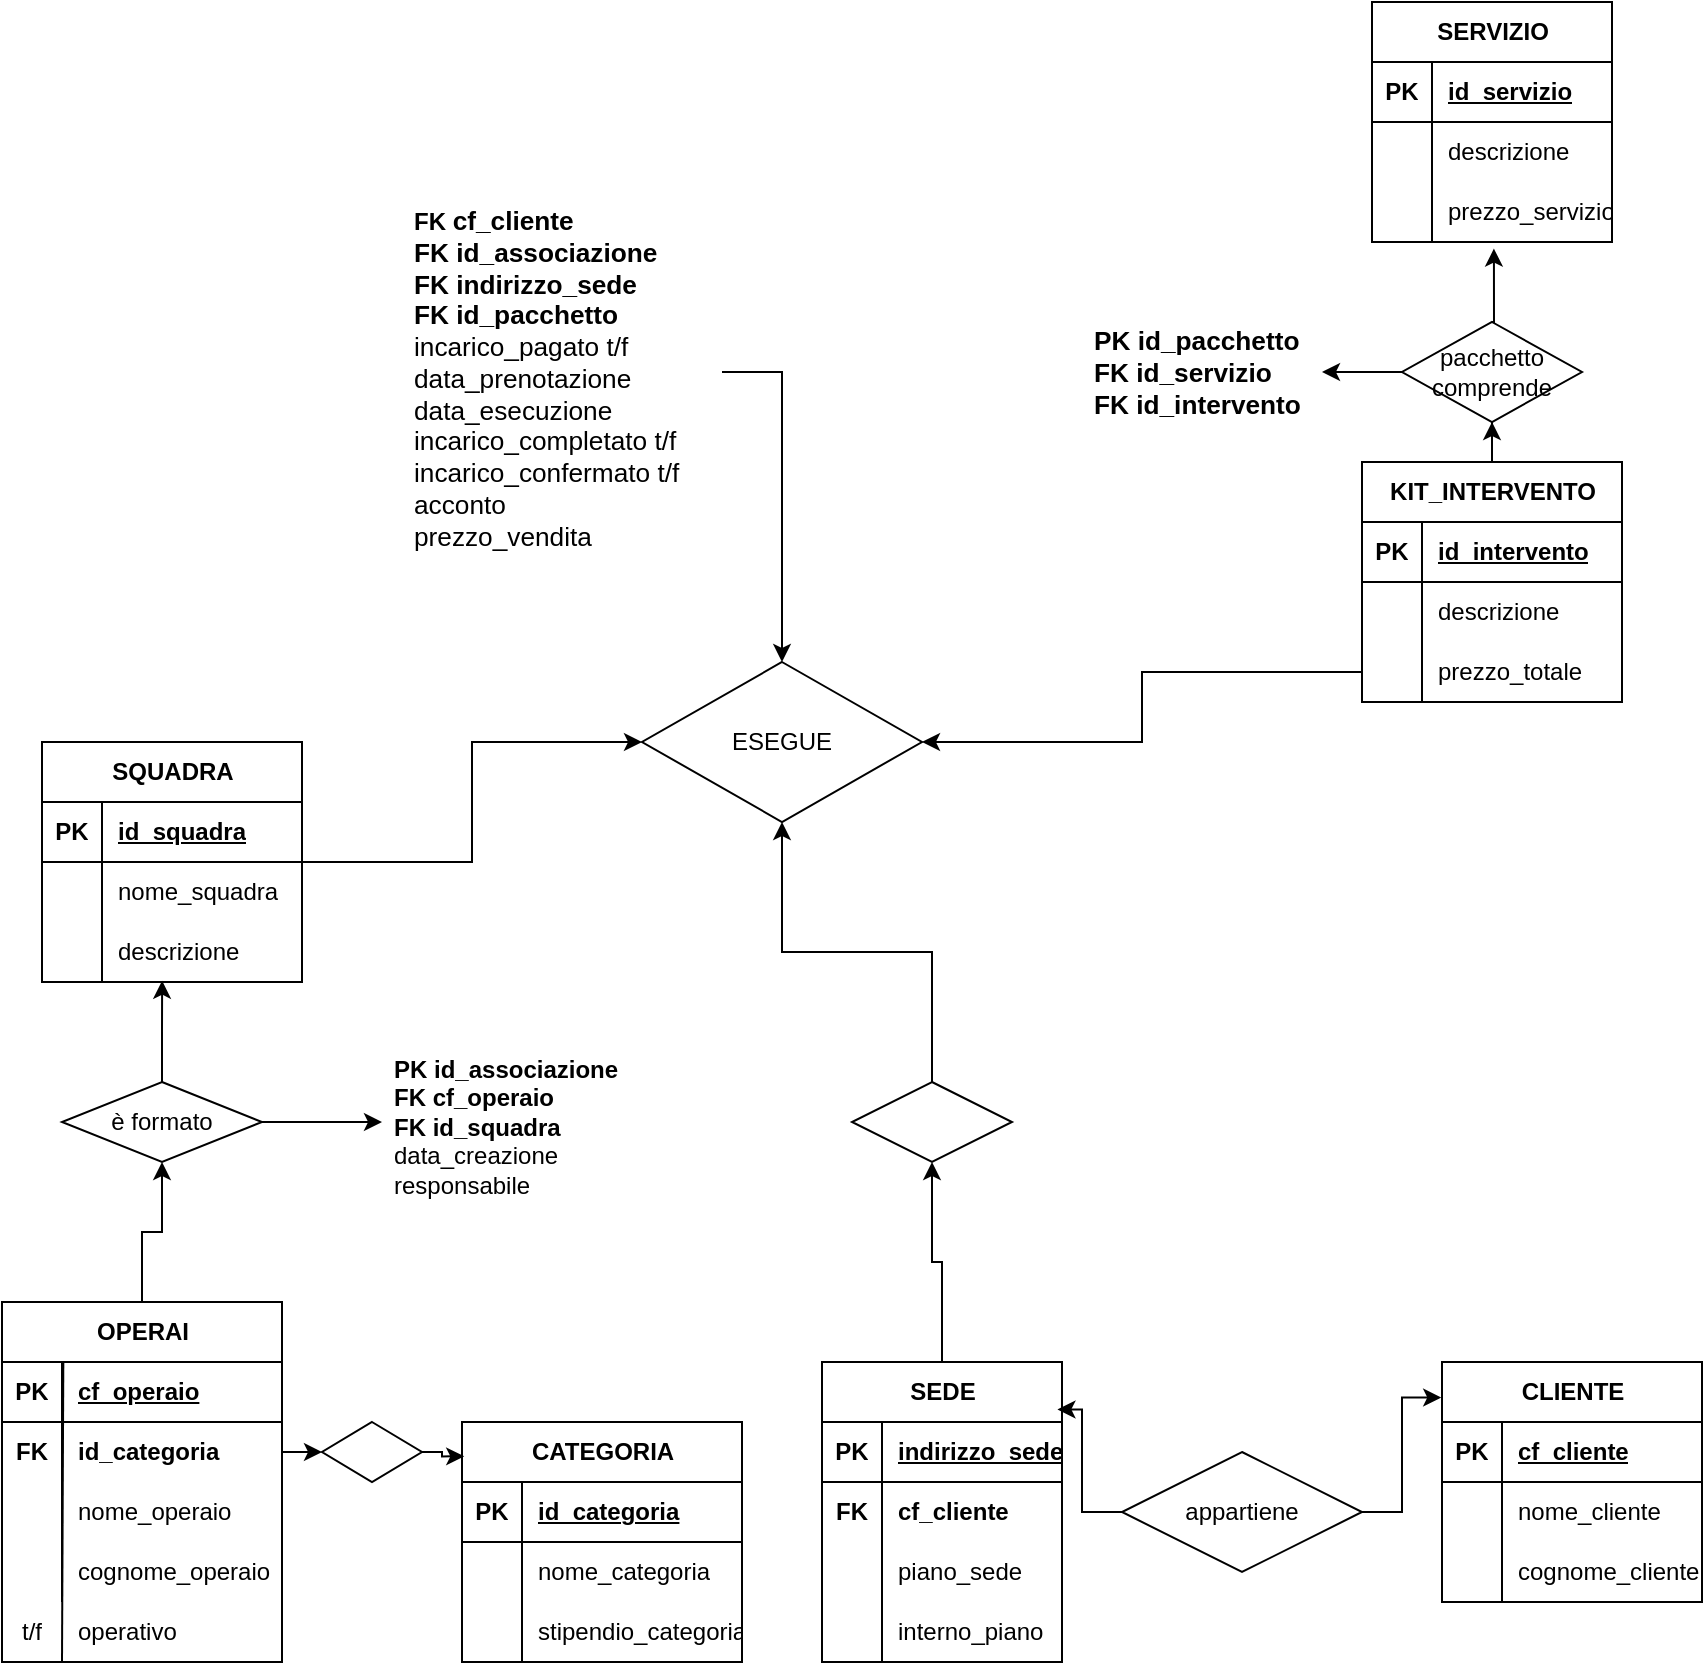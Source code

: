 <mxfile version="24.7.17">
  <diagram id="R2lEEEUBdFMjLlhIrx00" name="Page-1">
    <mxGraphModel dx="1909" dy="1013" grid="1" gridSize="10" guides="1" tooltips="1" connect="1" arrows="1" fold="1" page="1" pageScale="1" pageWidth="850" pageHeight="1100" math="0" shadow="0" extFonts="Permanent Marker^https://fonts.googleapis.com/css?family=Permanent+Marker">
      <root>
        <mxCell id="0" />
        <mxCell id="1" parent="0" />
        <mxCell id="HSCV51NgK37i2rHd7zWw-8" value="CLIENTE" style="shape=table;startSize=30;container=1;collapsible=1;childLayout=tableLayout;fixedRows=1;rowLines=0;fontStyle=1;align=center;resizeLast=1;html=1;" vertex="1" parent="1">
          <mxGeometry x="720" y="830" width="130" height="120" as="geometry" />
        </mxCell>
        <mxCell id="HSCV51NgK37i2rHd7zWw-9" value="" style="shape=tableRow;horizontal=0;startSize=0;swimlaneHead=0;swimlaneBody=0;fillColor=none;collapsible=0;dropTarget=0;points=[[0,0.5],[1,0.5]];portConstraint=eastwest;top=0;left=0;right=0;bottom=1;" vertex="1" parent="HSCV51NgK37i2rHd7zWw-8">
          <mxGeometry y="30" width="130" height="30" as="geometry" />
        </mxCell>
        <mxCell id="HSCV51NgK37i2rHd7zWw-10" value="PK" style="shape=partialRectangle;connectable=0;fillColor=none;top=0;left=0;bottom=0;right=0;fontStyle=1;overflow=hidden;whiteSpace=wrap;html=1;" vertex="1" parent="HSCV51NgK37i2rHd7zWw-9">
          <mxGeometry width="30" height="30" as="geometry">
            <mxRectangle width="30" height="30" as="alternateBounds" />
          </mxGeometry>
        </mxCell>
        <mxCell id="HSCV51NgK37i2rHd7zWw-11" value="cf_cliente" style="shape=partialRectangle;connectable=0;fillColor=none;top=0;left=0;bottom=0;right=0;align=left;spacingLeft=6;fontStyle=5;overflow=hidden;whiteSpace=wrap;html=1;" vertex="1" parent="HSCV51NgK37i2rHd7zWw-9">
          <mxGeometry x="30" width="100" height="30" as="geometry">
            <mxRectangle width="100" height="30" as="alternateBounds" />
          </mxGeometry>
        </mxCell>
        <mxCell id="HSCV51NgK37i2rHd7zWw-12" value="" style="shape=tableRow;horizontal=0;startSize=0;swimlaneHead=0;swimlaneBody=0;fillColor=none;collapsible=0;dropTarget=0;points=[[0,0.5],[1,0.5]];portConstraint=eastwest;top=0;left=0;right=0;bottom=0;" vertex="1" parent="HSCV51NgK37i2rHd7zWw-8">
          <mxGeometry y="60" width="130" height="30" as="geometry" />
        </mxCell>
        <mxCell id="HSCV51NgK37i2rHd7zWw-13" value="" style="shape=partialRectangle;connectable=0;fillColor=none;top=0;left=0;bottom=0;right=0;editable=1;overflow=hidden;whiteSpace=wrap;html=1;" vertex="1" parent="HSCV51NgK37i2rHd7zWw-12">
          <mxGeometry width="30" height="30" as="geometry">
            <mxRectangle width="30" height="30" as="alternateBounds" />
          </mxGeometry>
        </mxCell>
        <mxCell id="HSCV51NgK37i2rHd7zWw-14" value="nome_cliente" style="shape=partialRectangle;connectable=0;fillColor=none;top=0;left=0;bottom=0;right=0;align=left;spacingLeft=6;overflow=hidden;whiteSpace=wrap;html=1;" vertex="1" parent="HSCV51NgK37i2rHd7zWw-12">
          <mxGeometry x="30" width="100" height="30" as="geometry">
            <mxRectangle width="100" height="30" as="alternateBounds" />
          </mxGeometry>
        </mxCell>
        <mxCell id="HSCV51NgK37i2rHd7zWw-15" value="" style="shape=tableRow;horizontal=0;startSize=0;swimlaneHead=0;swimlaneBody=0;fillColor=none;collapsible=0;dropTarget=0;points=[[0,0.5],[1,0.5]];portConstraint=eastwest;top=0;left=0;right=0;bottom=0;" vertex="1" parent="HSCV51NgK37i2rHd7zWw-8">
          <mxGeometry y="90" width="130" height="30" as="geometry" />
        </mxCell>
        <mxCell id="HSCV51NgK37i2rHd7zWw-16" value="" style="shape=partialRectangle;connectable=0;fillColor=none;top=0;left=0;bottom=0;right=0;editable=1;overflow=hidden;whiteSpace=wrap;html=1;" vertex="1" parent="HSCV51NgK37i2rHd7zWw-15">
          <mxGeometry width="30" height="30" as="geometry">
            <mxRectangle width="30" height="30" as="alternateBounds" />
          </mxGeometry>
        </mxCell>
        <mxCell id="HSCV51NgK37i2rHd7zWw-17" value="cognome_cliente" style="shape=partialRectangle;connectable=0;fillColor=none;top=0;left=0;bottom=0;right=0;align=left;spacingLeft=6;overflow=hidden;whiteSpace=wrap;html=1;" vertex="1" parent="HSCV51NgK37i2rHd7zWw-15">
          <mxGeometry x="30" width="100" height="30" as="geometry">
            <mxRectangle width="100" height="30" as="alternateBounds" />
          </mxGeometry>
        </mxCell>
        <mxCell id="HSCV51NgK37i2rHd7zWw-22" value="appartiene" style="shape=rhombus;perimeter=rhombusPerimeter;whiteSpace=wrap;html=1;align=center;" vertex="1" parent="1">
          <mxGeometry x="560" y="875" width="120" height="60" as="geometry" />
        </mxCell>
        <mxCell id="HSCV51NgK37i2rHd7zWw-23" style="edgeStyle=orthogonalEdgeStyle;rounded=0;orthogonalLoop=1;jettySize=auto;html=1;entryX=-0.003;entryY=0.148;entryDx=0;entryDy=0;entryPerimeter=0;" edge="1" parent="1" source="HSCV51NgK37i2rHd7zWw-22" target="HSCV51NgK37i2rHd7zWw-8">
          <mxGeometry relative="1" as="geometry" />
        </mxCell>
        <mxCell id="HSCV51NgK37i2rHd7zWw-102" style="edgeStyle=orthogonalEdgeStyle;rounded=0;orthogonalLoop=1;jettySize=auto;html=1;exitX=0.5;exitY=0;exitDx=0;exitDy=0;entryX=0.5;entryY=1;entryDx=0;entryDy=0;" edge="1" parent="1" source="HSCV51NgK37i2rHd7zWw-24" target="HSCV51NgK37i2rHd7zWw-101">
          <mxGeometry relative="1" as="geometry" />
        </mxCell>
        <mxCell id="HSCV51NgK37i2rHd7zWw-24" value="SEDE" style="shape=table;startSize=30;container=1;collapsible=1;childLayout=tableLayout;fixedRows=1;rowLines=0;fontStyle=1;align=center;resizeLast=1;html=1;" vertex="1" parent="1">
          <mxGeometry x="410" y="830" width="120" height="150" as="geometry">
            <mxRectangle x="350" y="640" width="70" height="30" as="alternateBounds" />
          </mxGeometry>
        </mxCell>
        <mxCell id="HSCV51NgK37i2rHd7zWw-25" value="" style="shape=tableRow;horizontal=0;startSize=0;swimlaneHead=0;swimlaneBody=0;fillColor=none;collapsible=0;dropTarget=0;points=[[0,0.5],[1,0.5]];portConstraint=eastwest;top=0;left=0;right=0;bottom=1;" vertex="1" parent="HSCV51NgK37i2rHd7zWw-24">
          <mxGeometry y="30" width="120" height="30" as="geometry" />
        </mxCell>
        <mxCell id="HSCV51NgK37i2rHd7zWw-26" value="PK" style="shape=partialRectangle;connectable=0;fillColor=none;top=0;left=0;bottom=0;right=0;fontStyle=1;overflow=hidden;whiteSpace=wrap;html=1;" vertex="1" parent="HSCV51NgK37i2rHd7zWw-25">
          <mxGeometry width="30" height="30" as="geometry">
            <mxRectangle width="30" height="30" as="alternateBounds" />
          </mxGeometry>
        </mxCell>
        <mxCell id="HSCV51NgK37i2rHd7zWw-27" value="indirizzo_sede" style="shape=partialRectangle;connectable=0;fillColor=none;top=0;left=0;bottom=0;right=0;align=left;spacingLeft=6;fontStyle=5;overflow=hidden;whiteSpace=wrap;html=1;" vertex="1" parent="HSCV51NgK37i2rHd7zWw-25">
          <mxGeometry x="30" width="90" height="30" as="geometry">
            <mxRectangle width="90" height="30" as="alternateBounds" />
          </mxGeometry>
        </mxCell>
        <mxCell id="HSCV51NgK37i2rHd7zWw-28" value="" style="shape=tableRow;horizontal=0;startSize=0;swimlaneHead=0;swimlaneBody=0;fillColor=none;collapsible=0;dropTarget=0;points=[[0,0.5],[1,0.5]];portConstraint=eastwest;top=0;left=0;right=0;bottom=0;" vertex="1" parent="HSCV51NgK37i2rHd7zWw-24">
          <mxGeometry y="60" width="120" height="30" as="geometry" />
        </mxCell>
        <mxCell id="HSCV51NgK37i2rHd7zWw-29" value="&lt;b&gt;FK&lt;/b&gt;" style="shape=partialRectangle;connectable=0;fillColor=none;top=0;left=0;bottom=0;right=0;editable=1;overflow=hidden;whiteSpace=wrap;html=1;" vertex="1" parent="HSCV51NgK37i2rHd7zWw-28">
          <mxGeometry width="30" height="30" as="geometry">
            <mxRectangle width="30" height="30" as="alternateBounds" />
          </mxGeometry>
        </mxCell>
        <mxCell id="HSCV51NgK37i2rHd7zWw-30" value="&lt;b&gt;cf_cliente&lt;/b&gt;" style="shape=partialRectangle;connectable=0;fillColor=none;top=0;left=0;bottom=0;right=0;align=left;spacingLeft=6;overflow=hidden;whiteSpace=wrap;html=1;" vertex="1" parent="HSCV51NgK37i2rHd7zWw-28">
          <mxGeometry x="30" width="90" height="30" as="geometry">
            <mxRectangle width="90" height="30" as="alternateBounds" />
          </mxGeometry>
        </mxCell>
        <mxCell id="HSCV51NgK37i2rHd7zWw-31" value="" style="shape=tableRow;horizontal=0;startSize=0;swimlaneHead=0;swimlaneBody=0;fillColor=none;collapsible=0;dropTarget=0;points=[[0,0.5],[1,0.5]];portConstraint=eastwest;top=0;left=0;right=0;bottom=0;" vertex="1" parent="HSCV51NgK37i2rHd7zWw-24">
          <mxGeometry y="90" width="120" height="30" as="geometry" />
        </mxCell>
        <mxCell id="HSCV51NgK37i2rHd7zWw-32" value="" style="shape=partialRectangle;connectable=0;fillColor=none;top=0;left=0;bottom=0;right=0;editable=1;overflow=hidden;whiteSpace=wrap;html=1;" vertex="1" parent="HSCV51NgK37i2rHd7zWw-31">
          <mxGeometry width="30" height="30" as="geometry">
            <mxRectangle width="30" height="30" as="alternateBounds" />
          </mxGeometry>
        </mxCell>
        <mxCell id="HSCV51NgK37i2rHd7zWw-33" value="piano_sede" style="shape=partialRectangle;connectable=0;fillColor=none;top=0;left=0;bottom=0;right=0;align=left;spacingLeft=6;overflow=hidden;whiteSpace=wrap;html=1;" vertex="1" parent="HSCV51NgK37i2rHd7zWw-31">
          <mxGeometry x="30" width="90" height="30" as="geometry">
            <mxRectangle width="90" height="30" as="alternateBounds" />
          </mxGeometry>
        </mxCell>
        <mxCell id="HSCV51NgK37i2rHd7zWw-34" value="" style="shape=tableRow;horizontal=0;startSize=0;swimlaneHead=0;swimlaneBody=0;fillColor=none;collapsible=0;dropTarget=0;points=[[0,0.5],[1,0.5]];portConstraint=eastwest;top=0;left=0;right=0;bottom=0;" vertex="1" parent="HSCV51NgK37i2rHd7zWw-24">
          <mxGeometry y="120" width="120" height="30" as="geometry" />
        </mxCell>
        <mxCell id="HSCV51NgK37i2rHd7zWw-35" value="" style="shape=partialRectangle;connectable=0;fillColor=none;top=0;left=0;bottom=0;right=0;editable=1;overflow=hidden;whiteSpace=wrap;html=1;" vertex="1" parent="HSCV51NgK37i2rHd7zWw-34">
          <mxGeometry width="30" height="30" as="geometry">
            <mxRectangle width="30" height="30" as="alternateBounds" />
          </mxGeometry>
        </mxCell>
        <mxCell id="HSCV51NgK37i2rHd7zWw-36" value="interno_piano" style="shape=partialRectangle;connectable=0;fillColor=none;top=0;left=0;bottom=0;right=0;align=left;spacingLeft=6;overflow=hidden;whiteSpace=wrap;html=1;" vertex="1" parent="HSCV51NgK37i2rHd7zWw-34">
          <mxGeometry x="30" width="90" height="30" as="geometry">
            <mxRectangle width="90" height="30" as="alternateBounds" />
          </mxGeometry>
        </mxCell>
        <mxCell id="HSCV51NgK37i2rHd7zWw-40" style="edgeStyle=orthogonalEdgeStyle;rounded=0;orthogonalLoop=1;jettySize=auto;html=1;exitX=0;exitY=0.5;exitDx=0;exitDy=0;entryX=0.981;entryY=0.158;entryDx=0;entryDy=0;entryPerimeter=0;" edge="1" parent="1" source="HSCV51NgK37i2rHd7zWw-22" target="HSCV51NgK37i2rHd7zWw-24">
          <mxGeometry relative="1" as="geometry" />
        </mxCell>
        <mxCell id="HSCV51NgK37i2rHd7zWw-79" style="edgeStyle=orthogonalEdgeStyle;rounded=0;orthogonalLoop=1;jettySize=auto;html=1;entryX=0.5;entryY=1;entryDx=0;entryDy=0;" edge="1" parent="1" source="HSCV51NgK37i2rHd7zWw-46" target="HSCV51NgK37i2rHd7zWw-78">
          <mxGeometry relative="1" as="geometry" />
        </mxCell>
        <mxCell id="HSCV51NgK37i2rHd7zWw-46" value="OPERAI" style="shape=table;startSize=30;container=1;collapsible=1;childLayout=tableLayout;fixedRows=1;rowLines=0;fontStyle=1;align=center;resizeLast=1;html=1;" vertex="1" parent="1">
          <mxGeometry y="800" width="140" height="180" as="geometry" />
        </mxCell>
        <mxCell id="HSCV51NgK37i2rHd7zWw-47" value="" style="shape=tableRow;horizontal=0;startSize=0;swimlaneHead=0;swimlaneBody=0;fillColor=none;collapsible=0;dropTarget=0;points=[[0,0.5],[1,0.5]];portConstraint=eastwest;top=0;left=0;right=0;bottom=1;" vertex="1" parent="HSCV51NgK37i2rHd7zWw-46">
          <mxGeometry y="30" width="140" height="30" as="geometry" />
        </mxCell>
        <mxCell id="HSCV51NgK37i2rHd7zWw-48" value="PK" style="shape=partialRectangle;connectable=0;fillColor=none;top=0;left=0;bottom=0;right=0;fontStyle=1;overflow=hidden;whiteSpace=wrap;html=1;" vertex="1" parent="HSCV51NgK37i2rHd7zWw-47">
          <mxGeometry width="30" height="30" as="geometry">
            <mxRectangle width="30" height="30" as="alternateBounds" />
          </mxGeometry>
        </mxCell>
        <mxCell id="HSCV51NgK37i2rHd7zWw-49" value="cf_operaio" style="shape=partialRectangle;connectable=0;fillColor=none;top=0;left=0;bottom=0;right=0;align=left;spacingLeft=6;fontStyle=5;overflow=hidden;whiteSpace=wrap;html=1;" vertex="1" parent="HSCV51NgK37i2rHd7zWw-47">
          <mxGeometry x="30" width="110" height="30" as="geometry">
            <mxRectangle width="110" height="30" as="alternateBounds" />
          </mxGeometry>
        </mxCell>
        <mxCell id="HSCV51NgK37i2rHd7zWw-50" value="" style="shape=tableRow;horizontal=0;startSize=0;swimlaneHead=0;swimlaneBody=0;fillColor=none;collapsible=0;dropTarget=0;points=[[0,0.5],[1,0.5]];portConstraint=eastwest;top=0;left=0;right=0;bottom=0;" vertex="1" parent="HSCV51NgK37i2rHd7zWw-46">
          <mxGeometry y="60" width="140" height="30" as="geometry" />
        </mxCell>
        <mxCell id="HSCV51NgK37i2rHd7zWw-51" value="FK" style="shape=partialRectangle;connectable=0;fillColor=none;top=0;left=0;bottom=0;right=0;editable=1;overflow=hidden;whiteSpace=wrap;html=1;fontStyle=1" vertex="1" parent="HSCV51NgK37i2rHd7zWw-50">
          <mxGeometry width="30" height="30" as="geometry">
            <mxRectangle width="30" height="30" as="alternateBounds" />
          </mxGeometry>
        </mxCell>
        <mxCell id="HSCV51NgK37i2rHd7zWw-52" value="id_categoria" style="shape=partialRectangle;connectable=0;fillColor=none;top=0;left=0;bottom=0;right=0;align=left;spacingLeft=6;overflow=hidden;whiteSpace=wrap;html=1;fontStyle=1" vertex="1" parent="HSCV51NgK37i2rHd7zWw-50">
          <mxGeometry x="30" width="110" height="30" as="geometry">
            <mxRectangle width="110" height="30" as="alternateBounds" />
          </mxGeometry>
        </mxCell>
        <mxCell id="HSCV51NgK37i2rHd7zWw-53" value="" style="shape=tableRow;horizontal=0;startSize=0;swimlaneHead=0;swimlaneBody=0;fillColor=none;collapsible=0;dropTarget=0;points=[[0,0.5],[1,0.5]];portConstraint=eastwest;top=0;left=0;right=0;bottom=0;" vertex="1" parent="HSCV51NgK37i2rHd7zWw-46">
          <mxGeometry y="90" width="140" height="30" as="geometry" />
        </mxCell>
        <mxCell id="HSCV51NgK37i2rHd7zWw-54" value="" style="shape=partialRectangle;connectable=0;fillColor=none;top=0;left=0;bottom=0;right=0;editable=1;overflow=hidden;whiteSpace=wrap;html=1;" vertex="1" parent="HSCV51NgK37i2rHd7zWw-53">
          <mxGeometry width="30" height="30" as="geometry">
            <mxRectangle width="30" height="30" as="alternateBounds" />
          </mxGeometry>
        </mxCell>
        <mxCell id="HSCV51NgK37i2rHd7zWw-55" value="nome_operaio" style="shape=partialRectangle;connectable=0;fillColor=none;top=0;left=0;bottom=0;right=0;align=left;spacingLeft=6;overflow=hidden;whiteSpace=wrap;html=1;" vertex="1" parent="HSCV51NgK37i2rHd7zWw-53">
          <mxGeometry x="30" width="110" height="30" as="geometry">
            <mxRectangle width="110" height="30" as="alternateBounds" />
          </mxGeometry>
        </mxCell>
        <mxCell id="HSCV51NgK37i2rHd7zWw-56" value="" style="shape=tableRow;horizontal=0;startSize=0;swimlaneHead=0;swimlaneBody=0;fillColor=none;collapsible=0;dropTarget=0;points=[[0,0.5],[1,0.5]];portConstraint=eastwest;top=0;left=0;right=0;bottom=0;" vertex="1" parent="HSCV51NgK37i2rHd7zWw-46">
          <mxGeometry y="120" width="140" height="30" as="geometry" />
        </mxCell>
        <mxCell id="HSCV51NgK37i2rHd7zWw-57" value="" style="shape=partialRectangle;connectable=0;fillColor=none;top=0;left=0;bottom=0;right=0;editable=1;overflow=hidden;whiteSpace=wrap;html=1;" vertex="1" parent="HSCV51NgK37i2rHd7zWw-56">
          <mxGeometry width="30" height="30" as="geometry">
            <mxRectangle width="30" height="30" as="alternateBounds" />
          </mxGeometry>
        </mxCell>
        <mxCell id="HSCV51NgK37i2rHd7zWw-58" value="cognome_operaio" style="shape=partialRectangle;connectable=0;fillColor=none;top=0;left=0;bottom=0;right=0;align=left;spacingLeft=6;overflow=hidden;whiteSpace=wrap;html=1;" vertex="1" parent="HSCV51NgK37i2rHd7zWw-56">
          <mxGeometry x="30" width="110" height="30" as="geometry">
            <mxRectangle width="110" height="30" as="alternateBounds" />
          </mxGeometry>
        </mxCell>
        <mxCell id="HSCV51NgK37i2rHd7zWw-59" value="" style="shape=rhombus;perimeter=rhombusPerimeter;whiteSpace=wrap;html=1;align=center;" vertex="1" parent="1">
          <mxGeometry x="160" y="860" width="50" height="30" as="geometry" />
        </mxCell>
        <mxCell id="HSCV51NgK37i2rHd7zWw-61" value="CATEGORIA" style="shape=table;startSize=30;container=1;collapsible=1;childLayout=tableLayout;fixedRows=1;rowLines=0;fontStyle=1;align=center;resizeLast=1;html=1;" vertex="1" parent="1">
          <mxGeometry x="230" y="860" width="140" height="120" as="geometry" />
        </mxCell>
        <mxCell id="HSCV51NgK37i2rHd7zWw-62" value="" style="shape=tableRow;horizontal=0;startSize=0;swimlaneHead=0;swimlaneBody=0;fillColor=none;collapsible=0;dropTarget=0;points=[[0,0.5],[1,0.5]];portConstraint=eastwest;top=0;left=0;right=0;bottom=1;" vertex="1" parent="HSCV51NgK37i2rHd7zWw-61">
          <mxGeometry y="30" width="140" height="30" as="geometry" />
        </mxCell>
        <mxCell id="HSCV51NgK37i2rHd7zWw-63" value="PK" style="shape=partialRectangle;connectable=0;fillColor=none;top=0;left=0;bottom=0;right=0;fontStyle=1;overflow=hidden;whiteSpace=wrap;html=1;" vertex="1" parent="HSCV51NgK37i2rHd7zWw-62">
          <mxGeometry width="30" height="30" as="geometry">
            <mxRectangle width="30" height="30" as="alternateBounds" />
          </mxGeometry>
        </mxCell>
        <mxCell id="HSCV51NgK37i2rHd7zWw-64" value="id_categoria" style="shape=partialRectangle;connectable=0;fillColor=none;top=0;left=0;bottom=0;right=0;align=left;spacingLeft=6;fontStyle=5;overflow=hidden;whiteSpace=wrap;html=1;" vertex="1" parent="HSCV51NgK37i2rHd7zWw-62">
          <mxGeometry x="30" width="110" height="30" as="geometry">
            <mxRectangle width="110" height="30" as="alternateBounds" />
          </mxGeometry>
        </mxCell>
        <mxCell id="HSCV51NgK37i2rHd7zWw-65" value="" style="shape=tableRow;horizontal=0;startSize=0;swimlaneHead=0;swimlaneBody=0;fillColor=none;collapsible=0;dropTarget=0;points=[[0,0.5],[1,0.5]];portConstraint=eastwest;top=0;left=0;right=0;bottom=0;" vertex="1" parent="HSCV51NgK37i2rHd7zWw-61">
          <mxGeometry y="60" width="140" height="30" as="geometry" />
        </mxCell>
        <mxCell id="HSCV51NgK37i2rHd7zWw-66" value="" style="shape=partialRectangle;connectable=0;fillColor=none;top=0;left=0;bottom=0;right=0;editable=1;overflow=hidden;whiteSpace=wrap;html=1;" vertex="1" parent="HSCV51NgK37i2rHd7zWw-65">
          <mxGeometry width="30" height="30" as="geometry">
            <mxRectangle width="30" height="30" as="alternateBounds" />
          </mxGeometry>
        </mxCell>
        <mxCell id="HSCV51NgK37i2rHd7zWw-67" value="nome_categoria" style="shape=partialRectangle;connectable=0;fillColor=none;top=0;left=0;bottom=0;right=0;align=left;spacingLeft=6;overflow=hidden;whiteSpace=wrap;html=1;" vertex="1" parent="HSCV51NgK37i2rHd7zWw-65">
          <mxGeometry x="30" width="110" height="30" as="geometry">
            <mxRectangle width="110" height="30" as="alternateBounds" />
          </mxGeometry>
        </mxCell>
        <mxCell id="HSCV51NgK37i2rHd7zWw-68" value="" style="shape=tableRow;horizontal=0;startSize=0;swimlaneHead=0;swimlaneBody=0;fillColor=none;collapsible=0;dropTarget=0;points=[[0,0.5],[1,0.5]];portConstraint=eastwest;top=0;left=0;right=0;bottom=0;" vertex="1" parent="HSCV51NgK37i2rHd7zWw-61">
          <mxGeometry y="90" width="140" height="30" as="geometry" />
        </mxCell>
        <mxCell id="HSCV51NgK37i2rHd7zWw-69" value="" style="shape=partialRectangle;connectable=0;fillColor=none;top=0;left=0;bottom=0;right=0;editable=1;overflow=hidden;whiteSpace=wrap;html=1;" vertex="1" parent="HSCV51NgK37i2rHd7zWw-68">
          <mxGeometry width="30" height="30" as="geometry">
            <mxRectangle width="30" height="30" as="alternateBounds" />
          </mxGeometry>
        </mxCell>
        <mxCell id="HSCV51NgK37i2rHd7zWw-70" value="stipendio_categoria" style="shape=partialRectangle;connectable=0;fillColor=none;top=0;left=0;bottom=0;right=0;align=left;spacingLeft=6;overflow=hidden;whiteSpace=wrap;html=1;" vertex="1" parent="HSCV51NgK37i2rHd7zWw-68">
          <mxGeometry x="30" width="110" height="30" as="geometry">
            <mxRectangle width="110" height="30" as="alternateBounds" />
          </mxGeometry>
        </mxCell>
        <mxCell id="HSCV51NgK37i2rHd7zWw-75" style="edgeStyle=orthogonalEdgeStyle;rounded=0;orthogonalLoop=1;jettySize=auto;html=1;exitX=1;exitY=0.5;exitDx=0;exitDy=0;entryX=0.008;entryY=0.143;entryDx=0;entryDy=0;entryPerimeter=0;" edge="1" parent="1" source="HSCV51NgK37i2rHd7zWw-59" target="HSCV51NgK37i2rHd7zWw-61">
          <mxGeometry relative="1" as="geometry">
            <Array as="points">
              <mxPoint x="220" y="877" />
            </Array>
          </mxGeometry>
        </mxCell>
        <mxCell id="HSCV51NgK37i2rHd7zWw-77" style="edgeStyle=orthogonalEdgeStyle;rounded=0;orthogonalLoop=1;jettySize=auto;html=1;exitX=1;exitY=0.5;exitDx=0;exitDy=0;entryX=0;entryY=0.5;entryDx=0;entryDy=0;" edge="1" parent="1" source="HSCV51NgK37i2rHd7zWw-50" target="HSCV51NgK37i2rHd7zWw-59">
          <mxGeometry relative="1" as="geometry">
            <mxPoint x="160" y="875" as="targetPoint" />
          </mxGeometry>
        </mxCell>
        <mxCell id="HSCV51NgK37i2rHd7zWw-149" style="edgeStyle=orthogonalEdgeStyle;rounded=0;orthogonalLoop=1;jettySize=auto;html=1;entryX=0;entryY=0.5;entryDx=0;entryDy=0;" edge="1" parent="1" source="HSCV51NgK37i2rHd7zWw-78" target="HSCV51NgK37i2rHd7zWw-85">
          <mxGeometry relative="1" as="geometry" />
        </mxCell>
        <mxCell id="HSCV51NgK37i2rHd7zWw-78" value="è formato" style="shape=rhombus;perimeter=rhombusPerimeter;whiteSpace=wrap;html=1;align=center;" vertex="1" parent="1">
          <mxGeometry x="30" y="690" width="100" height="40" as="geometry" />
        </mxCell>
        <mxCell id="HSCV51NgK37i2rHd7zWw-85" value="&lt;b&gt;PK id_associazione&lt;/b&gt;&lt;div&gt;&lt;b style=&quot;background-color: initial;&quot;&gt;FK cf_operaio&lt;/b&gt;&lt;/div&gt;&lt;div&gt;&lt;b style=&quot;background-color: initial;&quot;&gt;FK id_squadra&lt;/b&gt;&lt;/div&gt;&lt;div&gt;&lt;span style=&quot;background-color: initial;&quot;&gt;data_creazione&lt;/span&gt;&lt;/div&gt;&lt;div&gt;&lt;div&gt;responsabile&lt;/div&gt;&lt;div&gt;&lt;b&gt;&lt;br&gt;&lt;/b&gt;&lt;/div&gt;&lt;/div&gt;" style="text;strokeColor=none;fillColor=none;spacingLeft=4;spacingRight=4;overflow=hidden;rotatable=0;points=[[0,0.5],[1,0.5]];portConstraint=eastwest;fontSize=12;whiteSpace=wrap;html=1;" vertex="1" parent="1">
          <mxGeometry x="190" y="670" width="130" height="80" as="geometry" />
        </mxCell>
        <mxCell id="HSCV51NgK37i2rHd7zWw-145" style="edgeStyle=orthogonalEdgeStyle;rounded=0;orthogonalLoop=1;jettySize=auto;html=1;entryX=0;entryY=0.5;entryDx=0;entryDy=0;" edge="1" parent="1" source="HSCV51NgK37i2rHd7zWw-87" target="HSCV51NgK37i2rHd7zWw-142">
          <mxGeometry relative="1" as="geometry" />
        </mxCell>
        <mxCell id="HSCV51NgK37i2rHd7zWw-87" value="SQUADRA" style="shape=table;startSize=30;container=1;collapsible=1;childLayout=tableLayout;fixedRows=1;rowLines=0;fontStyle=1;align=center;resizeLast=1;html=1;" vertex="1" parent="1">
          <mxGeometry x="20" y="520" width="130" height="120" as="geometry" />
        </mxCell>
        <mxCell id="HSCV51NgK37i2rHd7zWw-88" value="" style="shape=tableRow;horizontal=0;startSize=0;swimlaneHead=0;swimlaneBody=0;fillColor=none;collapsible=0;dropTarget=0;points=[[0,0.5],[1,0.5]];portConstraint=eastwest;top=0;left=0;right=0;bottom=1;" vertex="1" parent="HSCV51NgK37i2rHd7zWw-87">
          <mxGeometry y="30" width="130" height="30" as="geometry" />
        </mxCell>
        <mxCell id="HSCV51NgK37i2rHd7zWw-89" value="PK" style="shape=partialRectangle;connectable=0;fillColor=none;top=0;left=0;bottom=0;right=0;fontStyle=1;overflow=hidden;whiteSpace=wrap;html=1;" vertex="1" parent="HSCV51NgK37i2rHd7zWw-88">
          <mxGeometry width="30" height="30" as="geometry">
            <mxRectangle width="30" height="30" as="alternateBounds" />
          </mxGeometry>
        </mxCell>
        <mxCell id="HSCV51NgK37i2rHd7zWw-90" value="id_squadra" style="shape=partialRectangle;connectable=0;fillColor=none;top=0;left=0;bottom=0;right=0;align=left;spacingLeft=6;fontStyle=5;overflow=hidden;whiteSpace=wrap;html=1;" vertex="1" parent="HSCV51NgK37i2rHd7zWw-88">
          <mxGeometry x="30" width="100" height="30" as="geometry">
            <mxRectangle width="100" height="30" as="alternateBounds" />
          </mxGeometry>
        </mxCell>
        <mxCell id="HSCV51NgK37i2rHd7zWw-91" value="" style="shape=tableRow;horizontal=0;startSize=0;swimlaneHead=0;swimlaneBody=0;fillColor=none;collapsible=0;dropTarget=0;points=[[0,0.5],[1,0.5]];portConstraint=eastwest;top=0;left=0;right=0;bottom=0;" vertex="1" parent="HSCV51NgK37i2rHd7zWw-87">
          <mxGeometry y="60" width="130" height="30" as="geometry" />
        </mxCell>
        <mxCell id="HSCV51NgK37i2rHd7zWw-92" value="" style="shape=partialRectangle;connectable=0;fillColor=none;top=0;left=0;bottom=0;right=0;editable=1;overflow=hidden;whiteSpace=wrap;html=1;" vertex="1" parent="HSCV51NgK37i2rHd7zWw-91">
          <mxGeometry width="30" height="30" as="geometry">
            <mxRectangle width="30" height="30" as="alternateBounds" />
          </mxGeometry>
        </mxCell>
        <mxCell id="HSCV51NgK37i2rHd7zWw-93" value="nome_squadra" style="shape=partialRectangle;connectable=0;fillColor=none;top=0;left=0;bottom=0;right=0;align=left;spacingLeft=6;overflow=hidden;whiteSpace=wrap;html=1;" vertex="1" parent="HSCV51NgK37i2rHd7zWw-91">
          <mxGeometry x="30" width="100" height="30" as="geometry">
            <mxRectangle width="100" height="30" as="alternateBounds" />
          </mxGeometry>
        </mxCell>
        <mxCell id="HSCV51NgK37i2rHd7zWw-94" value="" style="shape=tableRow;horizontal=0;startSize=0;swimlaneHead=0;swimlaneBody=0;fillColor=none;collapsible=0;dropTarget=0;points=[[0,0.5],[1,0.5]];portConstraint=eastwest;top=0;left=0;right=0;bottom=0;" vertex="1" parent="HSCV51NgK37i2rHd7zWw-87">
          <mxGeometry y="90" width="130" height="30" as="geometry" />
        </mxCell>
        <mxCell id="HSCV51NgK37i2rHd7zWw-95" value="" style="shape=partialRectangle;connectable=0;fillColor=none;top=0;left=0;bottom=0;right=0;editable=1;overflow=hidden;whiteSpace=wrap;html=1;" vertex="1" parent="HSCV51NgK37i2rHd7zWw-94">
          <mxGeometry width="30" height="30" as="geometry">
            <mxRectangle width="30" height="30" as="alternateBounds" />
          </mxGeometry>
        </mxCell>
        <mxCell id="HSCV51NgK37i2rHd7zWw-96" value="descrizione" style="shape=partialRectangle;connectable=0;fillColor=none;top=0;left=0;bottom=0;right=0;align=left;spacingLeft=6;overflow=hidden;whiteSpace=wrap;html=1;" vertex="1" parent="HSCV51NgK37i2rHd7zWw-94">
          <mxGeometry x="30" width="100" height="30" as="geometry">
            <mxRectangle width="100" height="30" as="alternateBounds" />
          </mxGeometry>
        </mxCell>
        <mxCell id="HSCV51NgK37i2rHd7zWw-100" style="edgeStyle=orthogonalEdgeStyle;rounded=0;orthogonalLoop=1;jettySize=auto;html=1;exitX=0.5;exitY=0;exitDx=0;exitDy=0;entryX=0.462;entryY=0.979;entryDx=0;entryDy=0;entryPerimeter=0;" edge="1" parent="1" source="HSCV51NgK37i2rHd7zWw-78" target="HSCV51NgK37i2rHd7zWw-94">
          <mxGeometry relative="1" as="geometry" />
        </mxCell>
        <mxCell id="HSCV51NgK37i2rHd7zWw-146" style="edgeStyle=orthogonalEdgeStyle;rounded=0;orthogonalLoop=1;jettySize=auto;html=1;" edge="1" parent="1" source="HSCV51NgK37i2rHd7zWw-101" target="HSCV51NgK37i2rHd7zWw-142">
          <mxGeometry relative="1" as="geometry" />
        </mxCell>
        <mxCell id="HSCV51NgK37i2rHd7zWw-101" value="" style="shape=rhombus;perimeter=rhombusPerimeter;whiteSpace=wrap;html=1;align=center;" vertex="1" parent="1">
          <mxGeometry x="425" y="690" width="80" height="40" as="geometry" />
        </mxCell>
        <mxCell id="HSCV51NgK37i2rHd7zWw-103" value="SERVIZIO" style="shape=table;startSize=30;container=1;collapsible=1;childLayout=tableLayout;fixedRows=1;rowLines=0;fontStyle=1;align=center;resizeLast=1;html=1;" vertex="1" parent="1">
          <mxGeometry x="685" y="150" width="120" height="120" as="geometry" />
        </mxCell>
        <mxCell id="HSCV51NgK37i2rHd7zWw-104" value="" style="shape=tableRow;horizontal=0;startSize=0;swimlaneHead=0;swimlaneBody=0;fillColor=none;collapsible=0;dropTarget=0;points=[[0,0.5],[1,0.5]];portConstraint=eastwest;top=0;left=0;right=0;bottom=1;" vertex="1" parent="HSCV51NgK37i2rHd7zWw-103">
          <mxGeometry y="30" width="120" height="30" as="geometry" />
        </mxCell>
        <mxCell id="HSCV51NgK37i2rHd7zWw-105" value="PK" style="shape=partialRectangle;connectable=0;fillColor=none;top=0;left=0;bottom=0;right=0;fontStyle=1;overflow=hidden;whiteSpace=wrap;html=1;" vertex="1" parent="HSCV51NgK37i2rHd7zWw-104">
          <mxGeometry width="30" height="30" as="geometry">
            <mxRectangle width="30" height="30" as="alternateBounds" />
          </mxGeometry>
        </mxCell>
        <mxCell id="HSCV51NgK37i2rHd7zWw-106" value="id_servizio" style="shape=partialRectangle;connectable=0;fillColor=none;top=0;left=0;bottom=0;right=0;align=left;spacingLeft=6;fontStyle=5;overflow=hidden;whiteSpace=wrap;html=1;" vertex="1" parent="HSCV51NgK37i2rHd7zWw-104">
          <mxGeometry x="30" width="90" height="30" as="geometry">
            <mxRectangle width="90" height="30" as="alternateBounds" />
          </mxGeometry>
        </mxCell>
        <mxCell id="HSCV51NgK37i2rHd7zWw-107" value="" style="shape=tableRow;horizontal=0;startSize=0;swimlaneHead=0;swimlaneBody=0;fillColor=none;collapsible=0;dropTarget=0;points=[[0,0.5],[1,0.5]];portConstraint=eastwest;top=0;left=0;right=0;bottom=0;" vertex="1" parent="HSCV51NgK37i2rHd7zWw-103">
          <mxGeometry y="60" width="120" height="30" as="geometry" />
        </mxCell>
        <mxCell id="HSCV51NgK37i2rHd7zWw-108" value="" style="shape=partialRectangle;connectable=0;fillColor=none;top=0;left=0;bottom=0;right=0;editable=1;overflow=hidden;whiteSpace=wrap;html=1;" vertex="1" parent="HSCV51NgK37i2rHd7zWw-107">
          <mxGeometry width="30" height="30" as="geometry">
            <mxRectangle width="30" height="30" as="alternateBounds" />
          </mxGeometry>
        </mxCell>
        <mxCell id="HSCV51NgK37i2rHd7zWw-109" value="descrizione" style="shape=partialRectangle;connectable=0;fillColor=none;top=0;left=0;bottom=0;right=0;align=left;spacingLeft=6;overflow=hidden;whiteSpace=wrap;html=1;" vertex="1" parent="HSCV51NgK37i2rHd7zWw-107">
          <mxGeometry x="30" width="90" height="30" as="geometry">
            <mxRectangle width="90" height="30" as="alternateBounds" />
          </mxGeometry>
        </mxCell>
        <mxCell id="HSCV51NgK37i2rHd7zWw-110" value="" style="shape=tableRow;horizontal=0;startSize=0;swimlaneHead=0;swimlaneBody=0;fillColor=none;collapsible=0;dropTarget=0;points=[[0,0.5],[1,0.5]];portConstraint=eastwest;top=0;left=0;right=0;bottom=0;" vertex="1" parent="HSCV51NgK37i2rHd7zWw-103">
          <mxGeometry y="90" width="120" height="30" as="geometry" />
        </mxCell>
        <mxCell id="HSCV51NgK37i2rHd7zWw-111" value="" style="shape=partialRectangle;connectable=0;fillColor=none;top=0;left=0;bottom=0;right=0;editable=1;overflow=hidden;whiteSpace=wrap;html=1;" vertex="1" parent="HSCV51NgK37i2rHd7zWw-110">
          <mxGeometry width="30" height="30" as="geometry">
            <mxRectangle width="30" height="30" as="alternateBounds" />
          </mxGeometry>
        </mxCell>
        <mxCell id="HSCV51NgK37i2rHd7zWw-112" value="prezzo_servizio" style="shape=partialRectangle;connectable=0;fillColor=none;top=0;left=0;bottom=0;right=0;align=left;spacingLeft=6;overflow=hidden;whiteSpace=wrap;html=1;" vertex="1" parent="HSCV51NgK37i2rHd7zWw-110">
          <mxGeometry x="30" width="90" height="30" as="geometry">
            <mxRectangle width="90" height="30" as="alternateBounds" />
          </mxGeometry>
        </mxCell>
        <mxCell id="HSCV51NgK37i2rHd7zWw-119" style="edgeStyle=orthogonalEdgeStyle;rounded=0;orthogonalLoop=1;jettySize=auto;html=1;exitX=0;exitY=0.5;exitDx=0;exitDy=0;" edge="1" parent="1" source="HSCV51NgK37i2rHd7zWw-116" target="HSCV51NgK37i2rHd7zWw-118">
          <mxGeometry relative="1" as="geometry" />
        </mxCell>
        <mxCell id="HSCV51NgK37i2rHd7zWw-116" value="pacchetto&lt;div&gt;comprende&lt;/div&gt;" style="shape=rhombus;perimeter=rhombusPerimeter;whiteSpace=wrap;html=1;align=center;" vertex="1" parent="1">
          <mxGeometry x="700" y="310" width="90" height="50" as="geometry" />
        </mxCell>
        <mxCell id="HSCV51NgK37i2rHd7zWw-118" value="&lt;span style=&quot;font-family: sans-serif; font-size: 13.12px; font-weight: 700; text-wrap: nowrap; background-color: rgb(255, 255, 255);&quot;&gt;PK id_pacchetto&amp;nbsp;&lt;/span&gt;&lt;div&gt;&lt;span style=&quot;font-family: sans-serif; font-size: 13.12px; font-weight: 700; text-wrap: nowrap; background-color: rgb(255, 255, 255);&quot;&gt;FK id_servizio&amp;nbsp;&lt;/span&gt;&lt;span style=&quot;font-family: sans-serif; font-size: 13.12px; font-weight: 700; text-wrap: nowrap; background-color: rgb(255, 255, 255);&quot;&gt;&lt;br&gt;&lt;/span&gt;&lt;/div&gt;&lt;div&gt;&lt;span style=&quot;font-family: sans-serif; font-size: 13.12px; font-weight: 700; text-wrap: nowrap; background-color: rgb(255, 255, 255);&quot;&gt;FK id_intervento&amp;nbsp;&lt;/span&gt;&lt;span style=&quot;font-family: sans-serif; font-size: 13.12px; font-weight: 700; text-wrap: nowrap; background-color: rgb(255, 255, 255);&quot;&gt;&lt;br&gt;&lt;/span&gt;&lt;/div&gt;" style="text;strokeColor=none;fillColor=none;spacingLeft=4;spacingRight=4;overflow=hidden;rotatable=0;points=[[0,0.5],[1,0.5]];portConstraint=eastwest;fontSize=12;whiteSpace=wrap;html=1;" vertex="1" parent="1">
          <mxGeometry x="540" y="305" width="120" height="60" as="geometry" />
        </mxCell>
        <mxCell id="HSCV51NgK37i2rHd7zWw-120" style="edgeStyle=orthogonalEdgeStyle;rounded=0;orthogonalLoop=1;jettySize=auto;html=1;exitX=0.5;exitY=0;exitDx=0;exitDy=0;entryX=0.508;entryY=1.11;entryDx=0;entryDy=0;entryPerimeter=0;" edge="1" parent="1" source="HSCV51NgK37i2rHd7zWw-116" target="HSCV51NgK37i2rHd7zWw-110">
          <mxGeometry relative="1" as="geometry" />
        </mxCell>
        <mxCell id="HSCV51NgK37i2rHd7zWw-134" style="edgeStyle=orthogonalEdgeStyle;rounded=0;orthogonalLoop=1;jettySize=auto;html=1;entryX=0.5;entryY=1;entryDx=0;entryDy=0;" edge="1" parent="1" source="HSCV51NgK37i2rHd7zWw-121" target="HSCV51NgK37i2rHd7zWw-116">
          <mxGeometry relative="1" as="geometry" />
        </mxCell>
        <mxCell id="HSCV51NgK37i2rHd7zWw-121" value="KIT_INTERVENTO" style="shape=table;startSize=30;container=1;collapsible=1;childLayout=tableLayout;fixedRows=1;rowLines=0;fontStyle=1;align=center;resizeLast=1;html=1;" vertex="1" parent="1">
          <mxGeometry x="680" y="380" width="130" height="120" as="geometry" />
        </mxCell>
        <mxCell id="HSCV51NgK37i2rHd7zWw-122" value="" style="shape=tableRow;horizontal=0;startSize=0;swimlaneHead=0;swimlaneBody=0;fillColor=none;collapsible=0;dropTarget=0;points=[[0,0.5],[1,0.5]];portConstraint=eastwest;top=0;left=0;right=0;bottom=1;" vertex="1" parent="HSCV51NgK37i2rHd7zWw-121">
          <mxGeometry y="30" width="130" height="30" as="geometry" />
        </mxCell>
        <mxCell id="HSCV51NgK37i2rHd7zWw-123" value="PK" style="shape=partialRectangle;connectable=0;fillColor=none;top=0;left=0;bottom=0;right=0;fontStyle=1;overflow=hidden;whiteSpace=wrap;html=1;" vertex="1" parent="HSCV51NgK37i2rHd7zWw-122">
          <mxGeometry width="30" height="30" as="geometry">
            <mxRectangle width="30" height="30" as="alternateBounds" />
          </mxGeometry>
        </mxCell>
        <mxCell id="HSCV51NgK37i2rHd7zWw-124" value="id_intervento" style="shape=partialRectangle;connectable=0;fillColor=none;top=0;left=0;bottom=0;right=0;align=left;spacingLeft=6;fontStyle=5;overflow=hidden;whiteSpace=wrap;html=1;" vertex="1" parent="HSCV51NgK37i2rHd7zWw-122">
          <mxGeometry x="30" width="100" height="30" as="geometry">
            <mxRectangle width="100" height="30" as="alternateBounds" />
          </mxGeometry>
        </mxCell>
        <mxCell id="HSCV51NgK37i2rHd7zWw-125" value="" style="shape=tableRow;horizontal=0;startSize=0;swimlaneHead=0;swimlaneBody=0;fillColor=none;collapsible=0;dropTarget=0;points=[[0,0.5],[1,0.5]];portConstraint=eastwest;top=0;left=0;right=0;bottom=0;" vertex="1" parent="HSCV51NgK37i2rHd7zWw-121">
          <mxGeometry y="60" width="130" height="30" as="geometry" />
        </mxCell>
        <mxCell id="HSCV51NgK37i2rHd7zWw-126" value="" style="shape=partialRectangle;connectable=0;fillColor=none;top=0;left=0;bottom=0;right=0;editable=1;overflow=hidden;whiteSpace=wrap;html=1;" vertex="1" parent="HSCV51NgK37i2rHd7zWw-125">
          <mxGeometry width="30" height="30" as="geometry">
            <mxRectangle width="30" height="30" as="alternateBounds" />
          </mxGeometry>
        </mxCell>
        <mxCell id="HSCV51NgK37i2rHd7zWw-127" value="descrizione" style="shape=partialRectangle;connectable=0;fillColor=none;top=0;left=0;bottom=0;right=0;align=left;spacingLeft=6;overflow=hidden;whiteSpace=wrap;html=1;" vertex="1" parent="HSCV51NgK37i2rHd7zWw-125">
          <mxGeometry x="30" width="100" height="30" as="geometry">
            <mxRectangle width="100" height="30" as="alternateBounds" />
          </mxGeometry>
        </mxCell>
        <mxCell id="HSCV51NgK37i2rHd7zWw-128" value="" style="shape=tableRow;horizontal=0;startSize=0;swimlaneHead=0;swimlaneBody=0;fillColor=none;collapsible=0;dropTarget=0;points=[[0,0.5],[1,0.5]];portConstraint=eastwest;top=0;left=0;right=0;bottom=0;" vertex="1" parent="HSCV51NgK37i2rHd7zWw-121">
          <mxGeometry y="90" width="130" height="30" as="geometry" />
        </mxCell>
        <mxCell id="HSCV51NgK37i2rHd7zWw-129" value="" style="shape=partialRectangle;connectable=0;fillColor=none;top=0;left=0;bottom=0;right=0;editable=1;overflow=hidden;whiteSpace=wrap;html=1;" vertex="1" parent="HSCV51NgK37i2rHd7zWw-128">
          <mxGeometry width="30" height="30" as="geometry">
            <mxRectangle width="30" height="30" as="alternateBounds" />
          </mxGeometry>
        </mxCell>
        <mxCell id="HSCV51NgK37i2rHd7zWw-130" value="prezzo_totale" style="shape=partialRectangle;connectable=0;fillColor=none;top=0;left=0;bottom=0;right=0;align=left;spacingLeft=6;overflow=hidden;whiteSpace=wrap;html=1;" vertex="1" parent="HSCV51NgK37i2rHd7zWw-128">
          <mxGeometry x="30" width="100" height="30" as="geometry">
            <mxRectangle width="100" height="30" as="alternateBounds" />
          </mxGeometry>
        </mxCell>
        <mxCell id="HSCV51NgK37i2rHd7zWw-135" value="" style="shape=tableRow;horizontal=0;startSize=0;swimlaneHead=0;swimlaneBody=0;fillColor=none;collapsible=0;dropTarget=0;points=[[0,0.5],[1,0.5]];portConstraint=eastwest;top=0;left=0;right=0;bottom=0;" vertex="1" parent="1">
          <mxGeometry y="950" width="140" height="30" as="geometry" />
        </mxCell>
        <mxCell id="HSCV51NgK37i2rHd7zWw-138" value="t/f" style="shape=partialRectangle;connectable=0;fillColor=none;top=0;left=0;bottom=0;right=0;editable=1;overflow=hidden;whiteSpace=wrap;html=1;" vertex="1" parent="1">
          <mxGeometry y="950" width="30" height="30" as="geometry">
            <mxRectangle width="30" height="30" as="alternateBounds" />
          </mxGeometry>
        </mxCell>
        <mxCell id="HSCV51NgK37i2rHd7zWw-139" value="operativo" style="shape=partialRectangle;connectable=0;fillColor=none;top=0;left=0;bottom=0;right=0;align=left;spacingLeft=6;overflow=hidden;whiteSpace=wrap;html=1;" vertex="1" parent="1">
          <mxGeometry x="30" y="950" width="110" height="30" as="geometry">
            <mxRectangle width="110" height="30" as="alternateBounds" />
          </mxGeometry>
        </mxCell>
        <mxCell id="HSCV51NgK37i2rHd7zWw-140" value="" style="endArrow=none;html=1;rounded=0;entryX=0.219;entryY=-0.015;entryDx=0;entryDy=0;entryPerimeter=0;" edge="1" parent="1" target="HSCV51NgK37i2rHd7zWw-47">
          <mxGeometry relative="1" as="geometry">
            <mxPoint x="30" y="980" as="sourcePoint" />
            <mxPoint x="170" y="1010" as="targetPoint" />
          </mxGeometry>
        </mxCell>
        <mxCell id="HSCV51NgK37i2rHd7zWw-142" value="ESEGUE" style="shape=rhombus;perimeter=rhombusPerimeter;whiteSpace=wrap;html=1;align=center;" vertex="1" parent="1">
          <mxGeometry x="320" y="480" width="140" height="80" as="geometry" />
        </mxCell>
        <mxCell id="HSCV51NgK37i2rHd7zWw-148" style="edgeStyle=orthogonalEdgeStyle;rounded=0;orthogonalLoop=1;jettySize=auto;html=1;" edge="1" parent="1" source="HSCV51NgK37i2rHd7zWw-144" target="HSCV51NgK37i2rHd7zWw-142">
          <mxGeometry relative="1" as="geometry" />
        </mxCell>
        <mxCell id="HSCV51NgK37i2rHd7zWw-144" value="&lt;b&gt;FK&amp;nbsp;&lt;/b&gt;&lt;span style=&quot;font-family: sans-serif; font-size: 13.12px; font-weight: 700; text-wrap: nowrap; background-color: rgb(255, 255, 255);&quot;&gt;cf_cliente&lt;/span&gt;&lt;div&gt;&lt;span style=&quot;font-family: sans-serif; font-size: 13.12px; font-weight: 700; text-wrap: nowrap; background-color: rgb(255, 255, 255);&quot;&gt;FK&amp;nbsp;&lt;/span&gt;&lt;span style=&quot;background-color: rgb(255, 255, 255); font-family: sans-serif; font-size: 13.12px; font-weight: 700; text-wrap: nowrap;&quot;&gt;id_associazione&lt;/span&gt;&lt;/div&gt;&lt;div&gt;&lt;span style=&quot;background-color: rgb(255, 255, 255); font-family: sans-serif; font-size: 13.12px; font-weight: 700; text-wrap: nowrap;&quot;&gt;FK&amp;nbsp;&lt;/span&gt;&lt;span style=&quot;background-color: rgb(255, 255, 255); font-family: sans-serif; font-size: 13.12px; font-weight: 700; text-wrap: nowrap;&quot;&gt;indirizzo_sede&lt;/span&gt;&lt;/div&gt;&lt;div&gt;&lt;span style=&quot;background-color: rgb(255, 255, 255); font-family: sans-serif; font-size: 13.12px; font-weight: 700; text-wrap: nowrap;&quot;&gt;FK id_pacchetto&lt;/span&gt;&lt;/div&gt;&lt;div&gt;&lt;span style=&quot;font-family: sans-serif; font-size: 13.12px; text-wrap: nowrap; background-color: rgb(255, 255, 255);&quot;&gt;incarico_pagato&amp;nbsp;&lt;/span&gt;&lt;span style=&quot;background-color: rgb(255, 255, 255); font-family: sans-serif; font-size: 13.12px; text-wrap: nowrap;&quot;&gt;t/f&lt;/span&gt;&lt;span style=&quot;background-color: rgb(255, 255, 255); font-family: sans-serif; font-size: 13.12px; font-weight: 700; text-wrap: nowrap;&quot;&gt;&lt;br&gt;&lt;/span&gt;&lt;/div&gt;&lt;div&gt;&lt;span style=&quot;font-family: sans-serif; font-size: 13.12px; text-wrap: nowrap; background-color: rgb(255, 255, 255);&quot;&gt;data_prenotazione&lt;/span&gt;&lt;span style=&quot;font-family: sans-serif; font-size: 13.12px; text-wrap: nowrap; background-color: rgb(255, 255, 255);&quot;&gt;&lt;br&gt;&lt;/span&gt;&lt;/div&gt;&lt;div&gt;&lt;span style=&quot;font-family: sans-serif; font-size: 13.12px; text-wrap: nowrap; background-color: rgb(255, 255, 255);&quot;&gt;data_esecuzione&lt;/span&gt;&lt;span style=&quot;font-family: sans-serif; font-size: 13.12px; text-wrap: nowrap; background-color: rgb(255, 255, 255);&quot;&gt;&lt;br&gt;&lt;/span&gt;&lt;/div&gt;&lt;div&gt;&lt;span style=&quot;font-family: sans-serif; font-size: 13.12px; text-wrap: nowrap; background-color: rgb(255, 255, 255);&quot;&gt;incarico_completato t/f&lt;/span&gt;&lt;span style=&quot;font-family: sans-serif; font-size: 13.12px; text-wrap: nowrap; background-color: rgb(255, 255, 255);&quot;&gt;&lt;br&gt;&lt;/span&gt;&lt;/div&gt;&lt;div&gt;&lt;span style=&quot;font-family: sans-serif; font-size: 13.12px; text-wrap: nowrap; background-color: rgb(255, 255, 255);&quot;&gt;incarico_confermato&amp;nbsp;&lt;/span&gt;&lt;span style=&quot;background-color: rgb(255, 255, 255); font-family: sans-serif; font-size: 13.12px; text-wrap: nowrap;&quot;&gt;t/f&lt;/span&gt;&lt;span style=&quot;font-family: sans-serif; font-size: 13.12px; text-wrap: nowrap; background-color: rgb(255, 255, 255);&quot;&gt;&lt;br&gt;&lt;/span&gt;&lt;/div&gt;&lt;div&gt;&lt;span style=&quot;font-family: sans-serif; font-size: 13.12px; text-wrap: nowrap; background-color: rgb(255, 255, 255);&quot;&gt;acconto&lt;/span&gt;&lt;span style=&quot;font-family: sans-serif; font-size: 13.12px; text-wrap: nowrap; background-color: rgb(255, 255, 255);&quot;&gt;&lt;br&gt;&lt;/span&gt;&lt;/div&gt;&lt;div&gt;&lt;span style=&quot;font-family: sans-serif; font-size: 13.12px; text-wrap: nowrap; background-color: rgb(255, 255, 255);&quot;&gt;prezzo_vendita&lt;/span&gt;&lt;span style=&quot;font-family: sans-serif; font-size: 13.12px; font-weight: 700; text-wrap: nowrap; background-color: rgb(255, 255, 255);&quot;&gt;&lt;br&gt;&lt;/span&gt;&lt;/div&gt;" style="text;strokeColor=none;fillColor=none;spacingLeft=4;spacingRight=4;overflow=hidden;rotatable=0;points=[[0,0.5],[1,0.5]];portConstraint=eastwest;fontSize=12;whiteSpace=wrap;html=1;" vertex="1" parent="1">
          <mxGeometry x="200" y="245" width="160" height="180" as="geometry" />
        </mxCell>
        <mxCell id="HSCV51NgK37i2rHd7zWw-147" style="edgeStyle=orthogonalEdgeStyle;rounded=0;orthogonalLoop=1;jettySize=auto;html=1;" edge="1" parent="1" source="HSCV51NgK37i2rHd7zWw-128" target="HSCV51NgK37i2rHd7zWw-142">
          <mxGeometry relative="1" as="geometry" />
        </mxCell>
      </root>
    </mxGraphModel>
  </diagram>
</mxfile>
